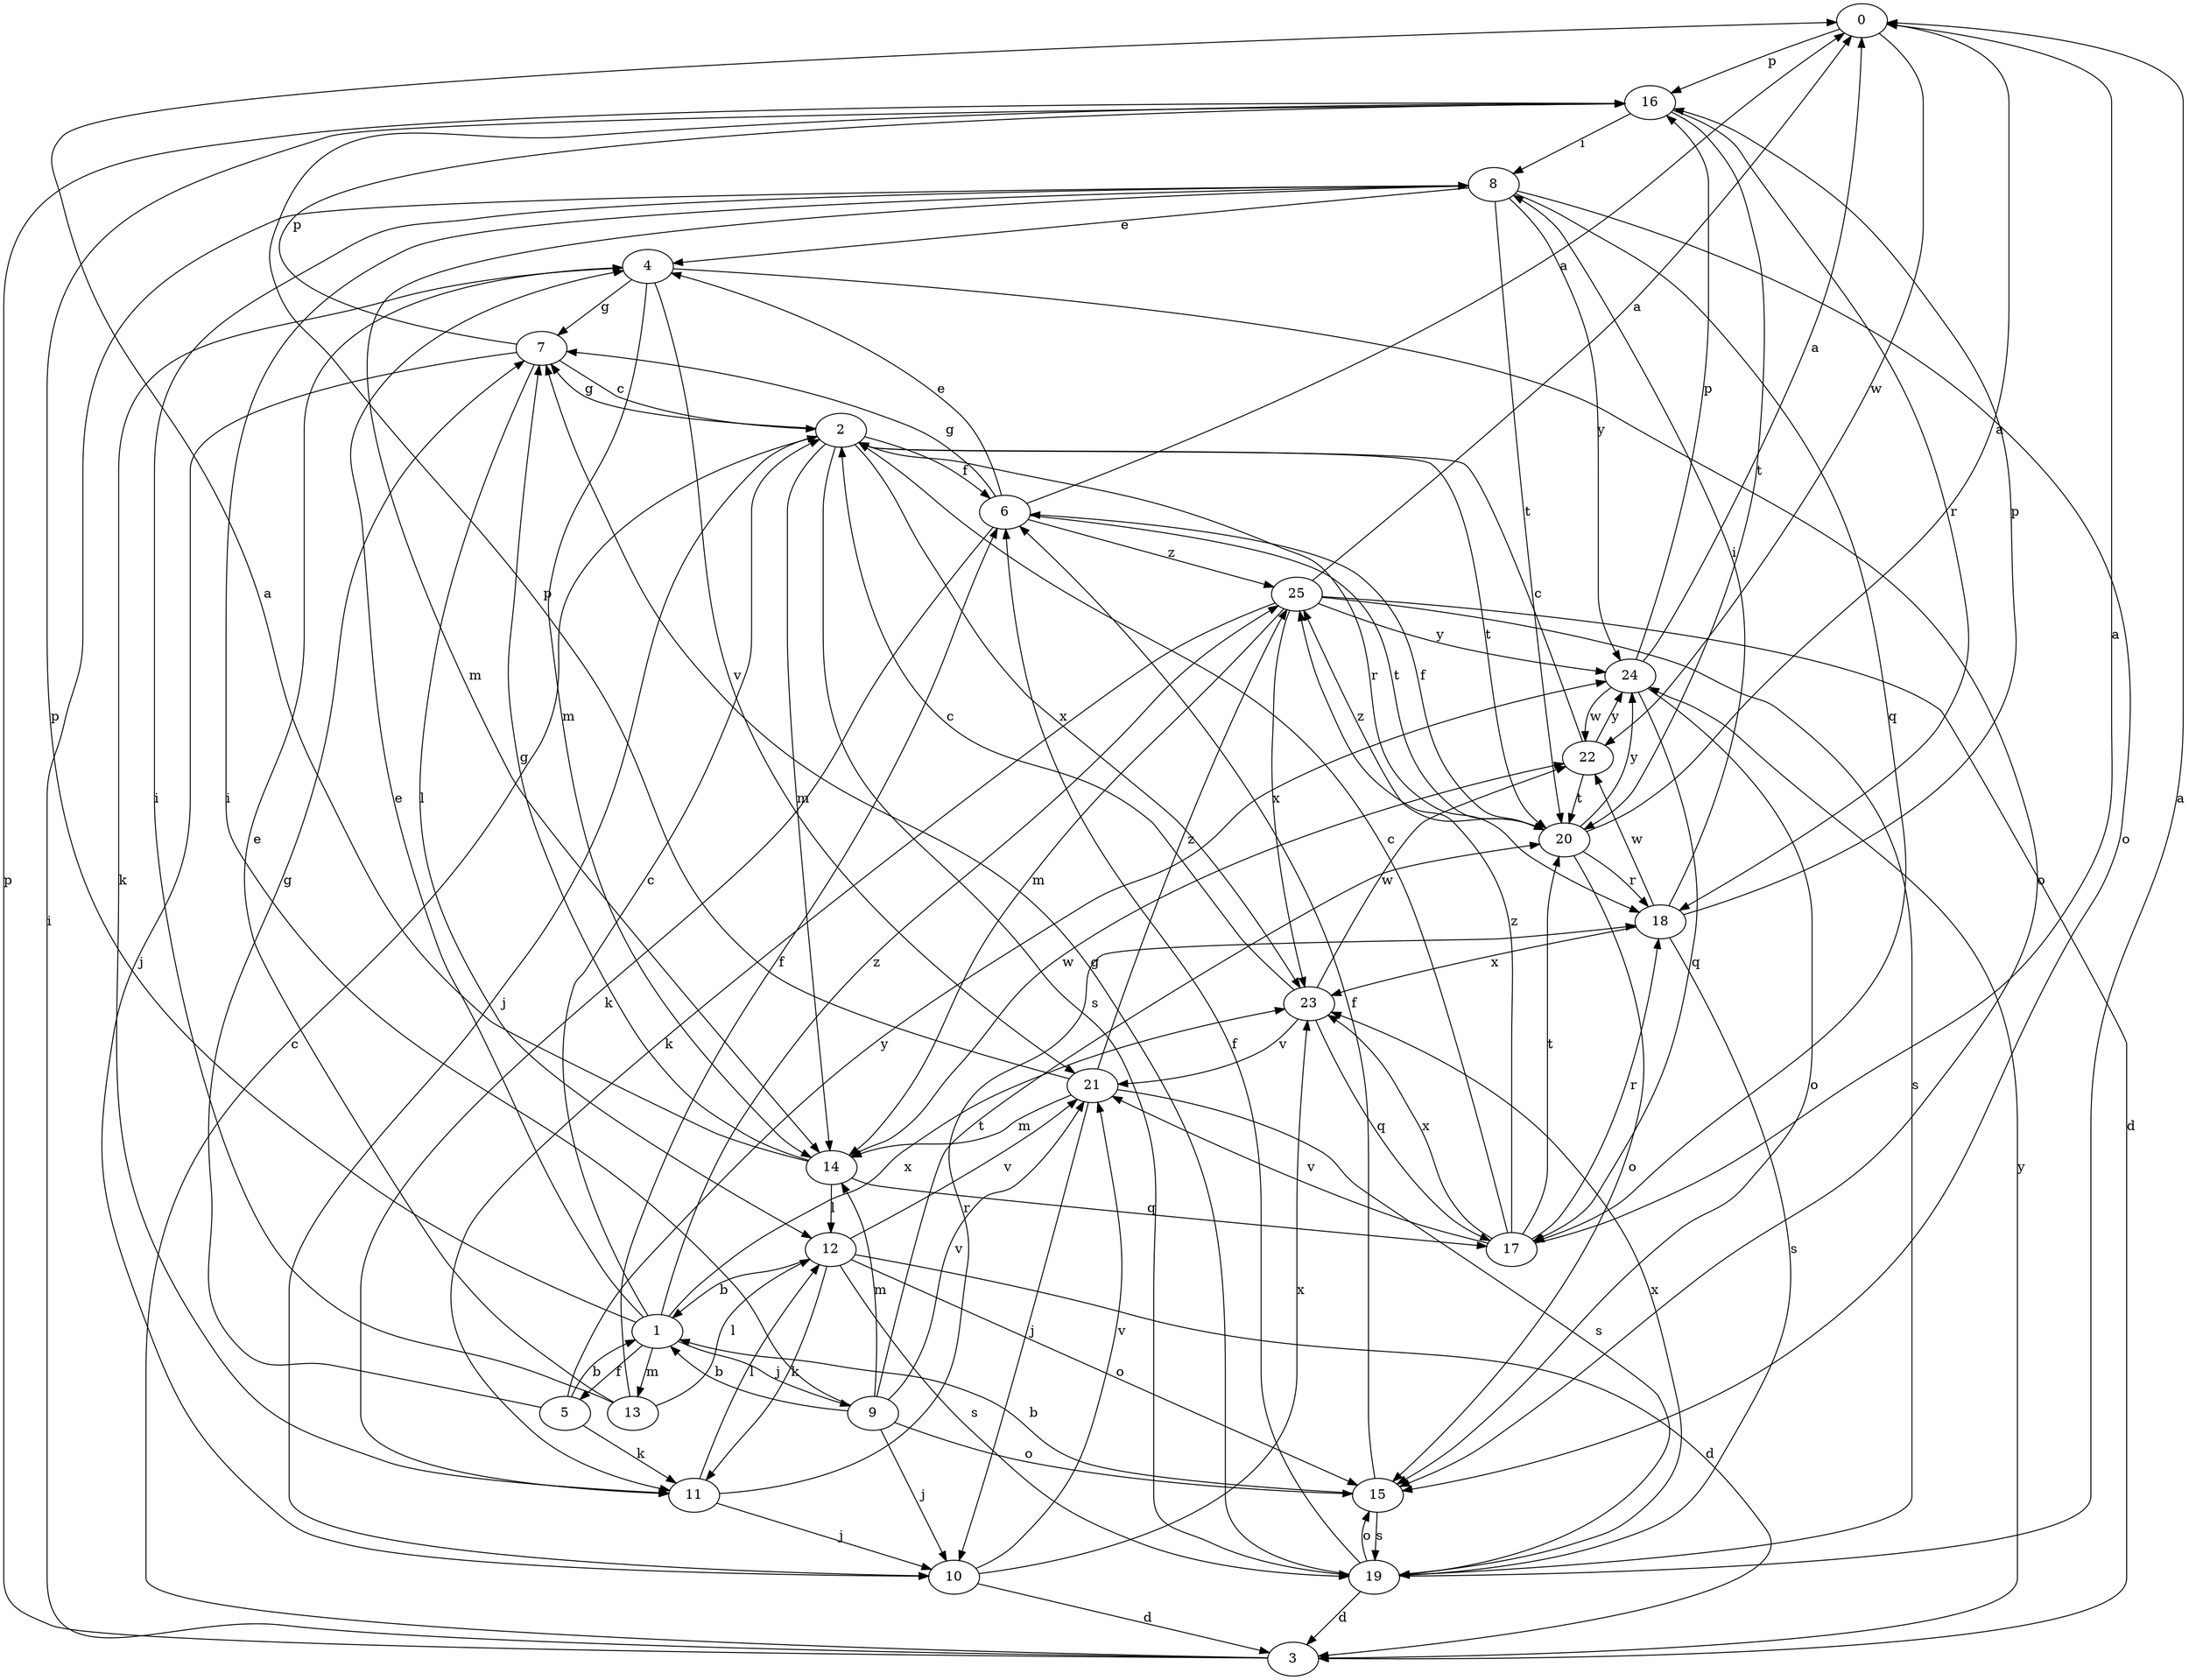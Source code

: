 strict digraph  {
0;
1;
2;
3;
4;
5;
6;
7;
8;
9;
10;
11;
12;
13;
14;
15;
16;
17;
18;
19;
20;
21;
22;
23;
24;
25;
0 -> 16  [label=p];
0 -> 22  [label=w];
1 -> 2  [label=c];
1 -> 4  [label=e];
1 -> 5  [label=f];
1 -> 9  [label=j];
1 -> 13  [label=m];
1 -> 16  [label=p];
1 -> 23  [label=x];
1 -> 25  [label=z];
2 -> 6  [label=f];
2 -> 7  [label=g];
2 -> 10  [label=j];
2 -> 14  [label=m];
2 -> 18  [label=r];
2 -> 19  [label=s];
2 -> 20  [label=t];
2 -> 23  [label=x];
3 -> 2  [label=c];
3 -> 8  [label=i];
3 -> 16  [label=p];
3 -> 24  [label=y];
4 -> 7  [label=g];
4 -> 11  [label=k];
4 -> 14  [label=m];
4 -> 15  [label=o];
4 -> 21  [label=v];
5 -> 1  [label=b];
5 -> 7  [label=g];
5 -> 11  [label=k];
5 -> 24  [label=y];
6 -> 0  [label=a];
6 -> 4  [label=e];
6 -> 7  [label=g];
6 -> 11  [label=k];
6 -> 20  [label=t];
6 -> 25  [label=z];
7 -> 2  [label=c];
7 -> 10  [label=j];
7 -> 12  [label=l];
7 -> 16  [label=p];
8 -> 4  [label=e];
8 -> 14  [label=m];
8 -> 15  [label=o];
8 -> 17  [label=q];
8 -> 20  [label=t];
8 -> 24  [label=y];
9 -> 1  [label=b];
9 -> 8  [label=i];
9 -> 10  [label=j];
9 -> 14  [label=m];
9 -> 15  [label=o];
9 -> 20  [label=t];
9 -> 21  [label=v];
10 -> 3  [label=d];
10 -> 21  [label=v];
10 -> 23  [label=x];
11 -> 10  [label=j];
11 -> 12  [label=l];
11 -> 18  [label=r];
12 -> 1  [label=b];
12 -> 3  [label=d];
12 -> 11  [label=k];
12 -> 15  [label=o];
12 -> 19  [label=s];
12 -> 21  [label=v];
13 -> 4  [label=e];
13 -> 6  [label=f];
13 -> 8  [label=i];
13 -> 12  [label=l];
14 -> 0  [label=a];
14 -> 7  [label=g];
14 -> 12  [label=l];
14 -> 17  [label=q];
14 -> 22  [label=w];
15 -> 1  [label=b];
15 -> 6  [label=f];
15 -> 19  [label=s];
16 -> 8  [label=i];
16 -> 18  [label=r];
16 -> 20  [label=t];
17 -> 0  [label=a];
17 -> 2  [label=c];
17 -> 18  [label=r];
17 -> 20  [label=t];
17 -> 21  [label=v];
17 -> 23  [label=x];
17 -> 25  [label=z];
18 -> 8  [label=i];
18 -> 16  [label=p];
18 -> 19  [label=s];
18 -> 22  [label=w];
18 -> 23  [label=x];
19 -> 0  [label=a];
19 -> 3  [label=d];
19 -> 6  [label=f];
19 -> 7  [label=g];
19 -> 15  [label=o];
19 -> 23  [label=x];
20 -> 0  [label=a];
20 -> 6  [label=f];
20 -> 15  [label=o];
20 -> 18  [label=r];
20 -> 24  [label=y];
20 -> 25  [label=z];
21 -> 10  [label=j];
21 -> 14  [label=m];
21 -> 16  [label=p];
21 -> 19  [label=s];
21 -> 25  [label=z];
22 -> 2  [label=c];
22 -> 20  [label=t];
22 -> 24  [label=y];
23 -> 2  [label=c];
23 -> 17  [label=q];
23 -> 21  [label=v];
23 -> 22  [label=w];
24 -> 0  [label=a];
24 -> 15  [label=o];
24 -> 16  [label=p];
24 -> 17  [label=q];
24 -> 22  [label=w];
25 -> 0  [label=a];
25 -> 3  [label=d];
25 -> 11  [label=k];
25 -> 14  [label=m];
25 -> 19  [label=s];
25 -> 23  [label=x];
25 -> 24  [label=y];
}
